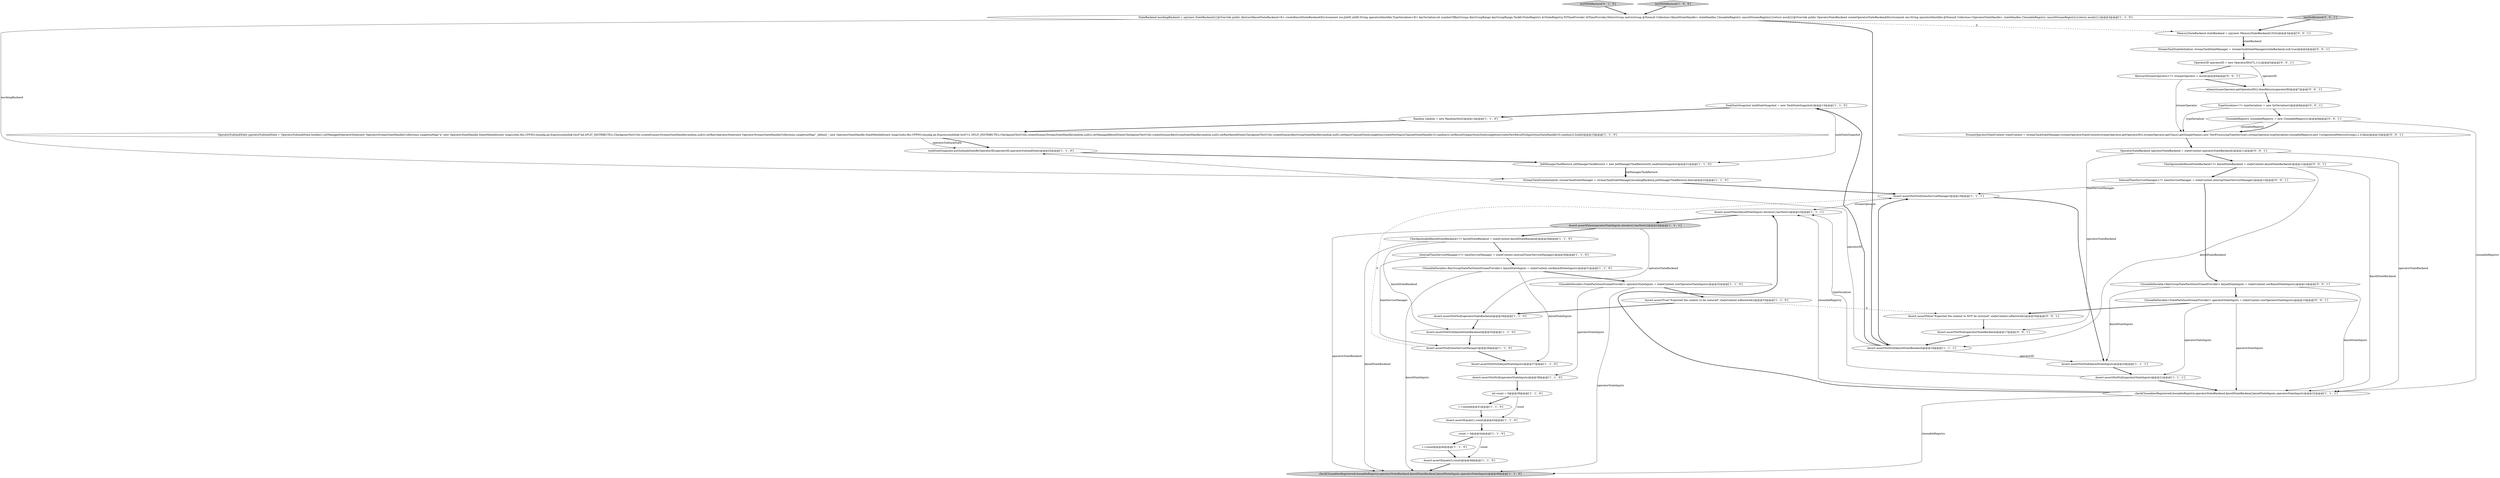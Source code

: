 digraph {
30 [style = filled, label = "TaskStateSnapshot taskStateSnapshot = new TaskStateSnapshot()@@@13@@@['1', '1', '0']", fillcolor = white, shape = ellipse image = "AAA0AAABBB1BBB"];
14 [style = filled, label = "StreamTaskStateInitializer streamTaskStateManager = streamTaskStateManager(mockingBackend,jobManagerTaskRestore,false)@@@22@@@['1', '1', '0']", fillcolor = white, shape = ellipse image = "AAA0AAABBB1BBB"];
41 [style = filled, label = "CloseableRegistry closeableRegistry = new CloseableRegistry()@@@9@@@['0', '0', '1']", fillcolor = white, shape = ellipse image = "AAA0AAABBB3BBB"];
48 [style = filled, label = "AbstractStreamOperator<?> streamOperator = mock()@@@6@@@['0', '0', '1']", fillcolor = white, shape = ellipse image = "AAA0AAABBB3BBB"];
31 [style = filled, label = "taskStateSnapshot.putSubtaskStateByOperatorID(operatorID,operatorSubtaskState)@@@20@@@['1', '1', '0']", fillcolor = white, shape = ellipse image = "AAA0AAABBB1BBB"];
39 [style = filled, label = "Assert.assertFalse(\"Expected the context to NOT be restored\",stateContext.isRestored())@@@16@@@['0', '0', '1']", fillcolor = white, shape = ellipse image = "AAA0AAABBB3BBB"];
34 [style = filled, label = "Assert.assertNotNull(operatorStateBackend)@@@17@@@['0', '0', '1']", fillcolor = white, shape = ellipse image = "AAA0AAABBB3BBB"];
17 [style = filled, label = "CheckpointableKeyedStateBackend<?> keyedStateBackend = stateContext.keyedStateBackend()@@@29@@@['1', '1', '0']", fillcolor = white, shape = ellipse image = "AAA0AAABBB1BBB"];
47 [style = filled, label = "OperatorStateBackend operatorStateBackend = stateContext.operatorStateBackend()@@@11@@@['0', '0', '1']", fillcolor = white, shape = ellipse image = "AAA0AAABBB3BBB"];
25 [style = filled, label = "checkCloseablesRegistered(closeableRegistry,operatorStateBackend,keyedStateBackend,keyedStateInputs,operatorStateInputs)@@@49@@@['1', '1', '0']", fillcolor = lightgray, shape = ellipse image = "AAA0AAABBB1BBB"];
0 [style = filled, label = "InternalTimeServiceManager<?> timeServiceManager = stateContext.internalTimerServiceManager()@@@30@@@['1', '1', '0']", fillcolor = white, shape = ellipse image = "AAA0AAABBB1BBB"];
8 [style = filled, label = "int count = 0@@@39@@@['1', '1', '0']", fillcolor = white, shape = ellipse image = "AAA0AAABBB1BBB"];
33 [style = filled, label = "InternalTimeServiceManager<?> timeServiceManager = stateContext.internalTimerServiceManager()@@@13@@@['0', '0', '1']", fillcolor = white, shape = ellipse image = "AAA0AAABBB3BBB"];
45 [style = filled, label = "StreamOperatorStateContext stateContext = streamTaskStateManager.streamOperatorStateContext(streamOperator.getOperatorID(),streamOperator.getClass().getSimpleName(),new TestProcessingTimeService(),streamOperator,typeSerializer,closeableRegistry,new UnregisteredMetricsGroup(),1.0,false)@@@10@@@['0', '0', '1']", fillcolor = white, shape = ellipse image = "AAA0AAABBB3BBB"];
10 [style = filled, label = "Assert.assertNotNull(operatorStateBackend)@@@34@@@['1', '1', '0']", fillcolor = white, shape = ellipse image = "AAA0AAABBB1BBB"];
35 [style = filled, label = "CheckpointableKeyedStateBackend<?> keyedStateBackend = stateContext.keyedStateBackend()@@@12@@@['0', '0', '1']", fillcolor = white, shape = ellipse image = "AAA0AAABBB3BBB"];
19 [style = filled, label = "CloseableIterable<KeyGroupStatePartitionStreamProvider> keyedStateInputs = stateContext.rawKeyedStateInputs()@@@31@@@['1', '1', '0']", fillcolor = white, shape = ellipse image = "AAA0AAABBB1BBB"];
13 [style = filled, label = "Assert.assertNotNull(operatorStateInputs)@@@21@@@['1', '1', '1']", fillcolor = white, shape = ellipse image = "AAA0AAABBB1BBB"];
6 [style = filled, label = "Assert.assertNotNull(timeServiceManager)@@@19@@@['1', '1', '1']", fillcolor = white, shape = ellipse image = "AAA0AAABBB1BBB"];
28 [style = filled, label = "count = 0@@@44@@@['1', '1', '0']", fillcolor = white, shape = ellipse image = "AAA0AAABBB1BBB"];
21 [style = filled, label = "++count@@@46@@@['1', '1', '0']", fillcolor = white, shape = ellipse image = "AAA0AAABBB1BBB"];
2 [style = filled, label = "Assert.assertFalse(operatorStateInputs.iterator().hasNext())@@@24@@@['1', '1', '1']", fillcolor = lightgray, shape = ellipse image = "AAA0AAABBB1BBB"];
26 [style = filled, label = "Assert.assertEquals(1,count)@@@43@@@['1', '1', '0']", fillcolor = white, shape = ellipse image = "AAA0AAABBB1BBB"];
46 [style = filled, label = "StreamTaskStateInitializer streamTaskStateManager = streamTaskStateManager(stateBackend,null,true)@@@4@@@['0', '0', '1']", fillcolor = white, shape = ellipse image = "AAA0AAABBB3BBB"];
11 [style = filled, label = "Random random = new Random(0x42)@@@14@@@['1', '1', '0']", fillcolor = white, shape = ellipse image = "AAA0AAABBB1BBB"];
7 [style = filled, label = "Assert.assertNotNull(operatorStateInputs)@@@38@@@['1', '1', '0']", fillcolor = white, shape = ellipse image = "AAA0AAABBB1BBB"];
4 [style = filled, label = "Assert.assertNull(timeServiceManager)@@@36@@@['1', '1', '0']", fillcolor = white, shape = ellipse image = "AAA0AAABBB1BBB"];
9 [style = filled, label = "CloseableIterable<StatePartitionStreamProvider> operatorStateInputs = stateContext.rawOperatorStateInputs()@@@32@@@['1', '1', '0']", fillcolor = white, shape = ellipse image = "AAA0AAABBB1BBB"];
38 [style = filled, label = "TypeSerializer<?> typeSerializer = new IntSerializer()@@@8@@@['0', '0', '1']", fillcolor = white, shape = ellipse image = "AAA0AAABBB3BBB"];
36 [style = filled, label = "CloseableIterable<KeyGroupStatePartitionStreamProvider> keyedStateInputs = stateContext.rawKeyedStateInputs()@@@14@@@['0', '0', '1']", fillcolor = white, shape = ellipse image = "AAA0AAABBB3BBB"];
32 [style = filled, label = "testWithRestore['0', '1', '0']", fillcolor = lightgray, shape = diamond image = "AAA0AAABBB2BBB"];
16 [style = filled, label = "++count@@@41@@@['1', '1', '0']", fillcolor = white, shape = ellipse image = "AAA0AAABBB1BBB"];
15 [style = filled, label = "Assert.assertNotNull(keyedStateBackend)@@@35@@@['1', '1', '0']", fillcolor = white, shape = ellipse image = "AAA0AAABBB1BBB"];
27 [style = filled, label = "testWithRestore['1', '0', '0']", fillcolor = lightgray, shape = diamond image = "AAA0AAABBB1BBB"];
44 [style = filled, label = "testNoRestore['0', '0', '1']", fillcolor = lightgray, shape = diamond image = "AAA0AAABBB3BBB"];
22 [style = filled, label = "Assert.assertNotNull(keyedStateBackend)@@@18@@@['1', '1', '1']", fillcolor = white, shape = ellipse image = "AAA0AAABBB1BBB"];
40 [style = filled, label = "when(streamOperator.getOperatorID()).thenReturn(operatorID)@@@7@@@['0', '0', '1']", fillcolor = white, shape = ellipse image = "AAA0AAABBB3BBB"];
3 [style = filled, label = "Assert.assertEquals(3,count)@@@48@@@['1', '1', '0']", fillcolor = white, shape = ellipse image = "AAA0AAABBB1BBB"];
18 [style = filled, label = "JobManagerTaskRestore jobManagerTaskRestore = new JobManagerTaskRestore(0L,taskStateSnapshot)@@@21@@@['1', '1', '0']", fillcolor = white, shape = ellipse image = "AAA0AAABBB1BBB"];
29 [style = filled, label = "Assert.assertNotNull(keyedStateInputs)@@@37@@@['1', '1', '0']", fillcolor = white, shape = ellipse image = "AAA0AAABBB1BBB"];
43 [style = filled, label = "OperatorID operatorID = new OperatorID(47L,11L)@@@5@@@['0', '0', '1']", fillcolor = white, shape = ellipse image = "AAA0AAABBB3BBB"];
24 [style = filled, label = "StateBackend mockingBackend = spy(new StateBackend(){@Override public AbstractKeyedStateBackend<K> createKeyedStateBackend(Environment env,JobID jobID,String operatorIdentifier,TypeSerializer<K> keySerializer,int numberOfKeyGroups,KeyGroupRange keyGroupRange,TaskKvStateRegistry kvStateRegistry,TtlTimeProvider ttlTimeProvider,MetricGroup metricGroup,@Nonnull Collection<KeyedStateHandle> stateHandles,CloseableRegistry cancelStreamRegistry){return mock()}@Override public OperatorStateBackend createOperatorStateBackend(Environment env,String operatorIdentifier,@Nonnull Collection<OperatorStateHandle> stateHandles,CloseableRegistry cancelStreamRegistry){return mock()}})@@@3@@@['1', '1', '0']", fillcolor = white, shape = ellipse image = "AAA0AAABBB1BBB"];
20 [style = filled, label = "Assert.assertFalse(keyedStateInputs.iterator().hasNext())@@@23@@@['1', '1', '1']", fillcolor = white, shape = ellipse image = "AAA0AAABBB1BBB"];
12 [style = filled, label = "Assert.assertNotNull(keyedStateInputs)@@@20@@@['1', '1', '1']", fillcolor = white, shape = ellipse image = "AAA0AAABBB1BBB"];
5 [style = filled, label = "OperatorSubtaskState operatorSubtaskState = OperatorSubtaskState.builder().setManagedOperatorState(new OperatorStreamStateHandle(Collections.singletonMap(\"a\",new OperatorStateHandle.StateMetaInfo(new long((((edu.fdu.CPPDG.tinypdg.pe.ExpressionInfo@1bc67ad,SPLIT_DISTRIBUTE)),CheckpointTestUtils.createDummyStreamStateHandle(random,null))).setRawOperatorState(new OperatorStreamStateHandle(Collections.singletonMap(\"_default_\",new OperatorStateHandle.StateMetaInfo(new long((((edu.fdu.CPPDG.tinypdg.pe.ExpressionInfo@1bc67c1,SPLIT_DISTRIBUTE)),CheckpointTestUtils.createDummyStreamStateHandle(random,null))).setManagedKeyedState(CheckpointTestUtils.createDummyKeyGroupStateHandle(random,null)).setRawKeyedState(CheckpointTestUtils.createDummyKeyGroupStateHandle(random,null)).setInputChannelState(singleton(createNewInputChannelStateHandle(10,random))).setResultSubpartitionState(singleton(createNewResultSubpartitionStateHandle(10,random))).build()@@@15@@@['1', '1', '0']", fillcolor = white, shape = ellipse image = "AAA0AAABBB1BBB"];
1 [style = filled, label = "checkCloseablesRegistered(closeableRegistry,operatorStateBackend,keyedStateBackend,keyedStateInputs,operatorStateInputs)@@@22@@@['1', '1', '1']", fillcolor = white, shape = ellipse image = "AAA0AAABBB1BBB"];
37 [style = filled, label = "CloseableIterable<StatePartitionStreamProvider> operatorStateInputs = stateContext.rawOperatorStateInputs()@@@15@@@['0', '0', '1']", fillcolor = white, shape = ellipse image = "AAA0AAABBB3BBB"];
42 [style = filled, label = "MemoryStateBackend stateBackend = spy(new MemoryStateBackend(1024))@@@3@@@['0', '0', '1']", fillcolor = white, shape = ellipse image = "AAA0AAABBB3BBB"];
23 [style = filled, label = "Assert.assertTrue(\"Expected the context to be restored\",stateContext.isRestored())@@@33@@@['1', '1', '0']", fillcolor = white, shape = ellipse image = "AAA0AAABBB1BBB"];
28->21 [style = bold, label=""];
35->33 [style = bold, label=""];
21->3 [style = bold, label=""];
22->12 [style = solid, label="operatorID"];
33->6 [style = solid, label="timeServiceManager"];
43->48 [style = bold, label=""];
44->42 [style = bold, label=""];
23->10 [style = bold, label=""];
13->20 [style = solid, label="typeSerializer"];
9->7 [style = solid, label="operatorStateInputs"];
38->41 [style = bold, label=""];
41->45 [style = solid, label="closeableRegistry"];
31->18 [style = bold, label=""];
37->1 [style = solid, label="operatorStateInputs"];
2->17 [style = bold, label=""];
8->26 [style = solid, label="count"];
17->25 [style = solid, label="keyedStateBackend"];
36->1 [style = solid, label="keyedStateInputs"];
3->25 [style = bold, label=""];
6->12 [style = bold, label=""];
13->1 [style = bold, label=""];
10->15 [style = bold, label=""];
20->2 [style = bold, label=""];
38->45 [style = solid, label="typeSerializer"];
37->13 [style = solid, label="operatorStateInputs"];
8->16 [style = bold, label=""];
22->30 [style = bold, label=""];
24->14 [style = solid, label="mockingBackend"];
23->39 [style = dashed, label="0"];
41->45 [style = bold, label=""];
41->1 [style = solid, label="closeableRegistry"];
0->19 [style = bold, label=""];
48->40 [style = bold, label=""];
48->45 [style = solid, label="streamOperator"];
1->20 [style = solid, label="closeableRegistry"];
12->13 [style = bold, label=""];
5->31 [style = bold, label=""];
24->42 [style = dashed, label="0"];
47->34 [style = solid, label="operatorStateBackend"];
29->7 [style = bold, label=""];
34->22 [style = bold, label=""];
47->1 [style = solid, label="operatorStateBackend"];
46->43 [style = bold, label=""];
7->8 [style = bold, label=""];
36->12 [style = solid, label="keyedStateInputs"];
22->6 [style = bold, label=""];
35->22 [style = solid, label="keyedStateBackend"];
15->4 [style = bold, label=""];
0->4 [style = solid, label="timeServiceManager"];
47->35 [style = bold, label=""];
2->10 [style = solid, label="operatorStateBackend"];
1->25 [style = solid, label="closeableRegistry"];
26->28 [style = bold, label=""];
5->31 [style = solid, label="operatorSubtaskState"];
18->14 [style = bold, label=""];
19->29 [style = solid, label="keyedStateInputs"];
17->0 [style = bold, label=""];
11->5 [style = bold, label=""];
40->38 [style = bold, label=""];
9->25 [style = solid, label="operatorStateInputs"];
18->14 [style = solid, label="jobManagerTaskRestore"];
43->40 [style = solid, label="operatorID"];
36->37 [style = bold, label=""];
19->9 [style = bold, label=""];
16->26 [style = bold, label=""];
39->34 [style = bold, label=""];
30->11 [style = bold, label=""];
45->47 [style = bold, label=""];
22->31 [style = solid, label="operatorID"];
28->3 [style = solid, label="count"];
35->1 [style = solid, label="keyedStateBackend"];
42->46 [style = solid, label="stateBackend"];
24->22 [style = bold, label=""];
19->25 [style = solid, label="keyedStateInputs"];
27->24 [style = bold, label=""];
6->20 [style = solid, label="streamOperator"];
4->6 [style = dashed, label="0"];
37->39 [style = bold, label=""];
17->15 [style = solid, label="keyedStateBackend"];
2->25 [style = solid, label="operatorStateBackend"];
42->46 [style = bold, label=""];
14->6 [style = bold, label=""];
9->23 [style = bold, label=""];
1->20 [style = bold, label=""];
4->29 [style = bold, label=""];
33->36 [style = bold, label=""];
32->24 [style = bold, label=""];
30->18 [style = solid, label="taskStateSnapshot"];
}
